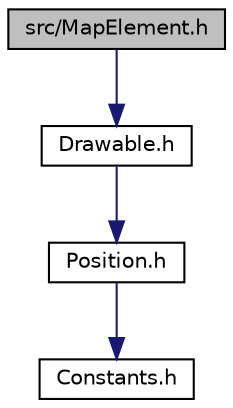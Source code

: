 digraph "src/MapElement.h"
{
  edge [fontname="Helvetica",fontsize="10",labelfontname="Helvetica",labelfontsize="10"];
  node [fontname="Helvetica",fontsize="10",shape=record];
  Node1 [label="src/MapElement.h",height=0.2,width=0.4,color="black", fillcolor="grey75", style="filled" fontcolor="black"];
  Node1 -> Node2 [color="midnightblue",fontsize="10",style="solid",fontname="Helvetica"];
  Node2 [label="Drawable.h",height=0.2,width=0.4,color="black", fillcolor="white", style="filled",URL="$_drawable_8h.html"];
  Node2 -> Node3 [color="midnightblue",fontsize="10",style="solid",fontname="Helvetica"];
  Node3 [label="Position.h",height=0.2,width=0.4,color="black", fillcolor="white", style="filled",URL="$_position_8h.html"];
  Node3 -> Node4 [color="midnightblue",fontsize="10",style="solid",fontname="Helvetica"];
  Node4 [label="Constants.h",height=0.2,width=0.4,color="black", fillcolor="white", style="filled",URL="$_constants_8h.html"];
}
